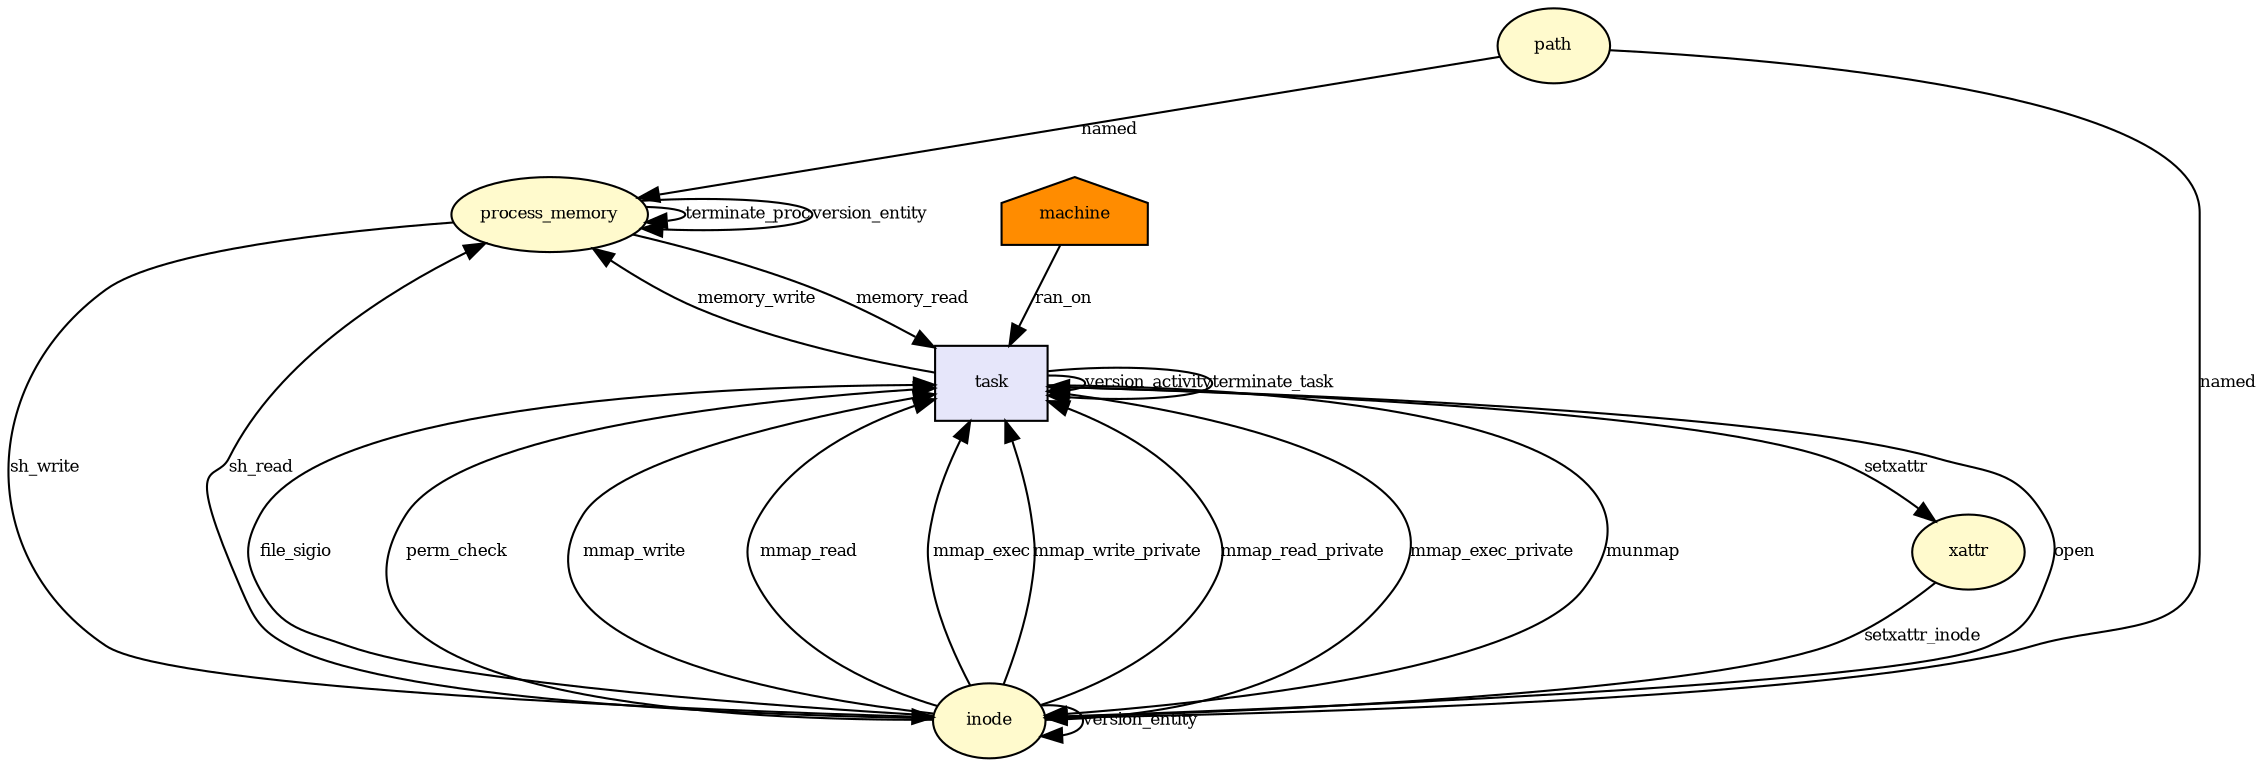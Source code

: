digraph RGL__DirectedAdjacencyGraph {process_memory[fontsize = 8,label = process_memory,shape = ellipse, fillcolor="#fffacd", style = filled]

process_memory -> process_memory[fontsize = 8,label = terminate_proc]

path[fontsize = 8,label = path,shape = ellipse, fillcolor="#fffacd", style = filled]

path -> process_memory[fontsize = 8,label = named]

machine[fontsize = 8,label = machine,shape = house, fillcolor="#ff8c00", style = filled]

task[fontsize = 8,label = task,shape = rectangle, fillcolor="#e6e6fa", style = filled]

machine -> task[fontsize = 8,label = ran_on]

inode[fontsize = 8,label = inode,shape = ellipse, fillcolor="#fffacd", style = filled]

path -> inode[fontsize = 8,label = named]

inode -> task[fontsize = 8,label = open]

task -> process_memory[fontsize = 8,label = memory_write]

task -> task[fontsize = 8,label = version_activity]

process_memory -> process_memory[fontsize = 8,label = version_entity]

process_memory -> inode[fontsize = 8,label = sh_write]

inode -> inode[fontsize = 8,label = version_entity]

inode -> task[fontsize = 8,label = file_sigio]

inode -> task[fontsize = 8,label = perm_check]

process_memory -> task[fontsize = 8,label = memory_read]

xattr[fontsize = 8,label = xattr,shape = ellipse, fillcolor="#fffacd", style = filled]

task -> xattr[fontsize = 8,label = setxattr]

xattr -> inode[fontsize = 8,label = setxattr_inode]

inode -> task[fontsize = 8,label = mmap_write]

inode -> task[fontsize = 8,label = mmap_read]

inode -> task[fontsize = 8,label = mmap_exec]

inode -> task[fontsize = 8,label = mmap_write_private]

inode -> task[fontsize = 8,label = mmap_read_private]

inode -> task[fontsize = 8,label = mmap_exec_private]

task -> inode[fontsize = 8,label = munmap]

inode -> process_memory[fontsize = 8,label = sh_read]

task -> task[fontsize = 8,label = terminate_task]

}
